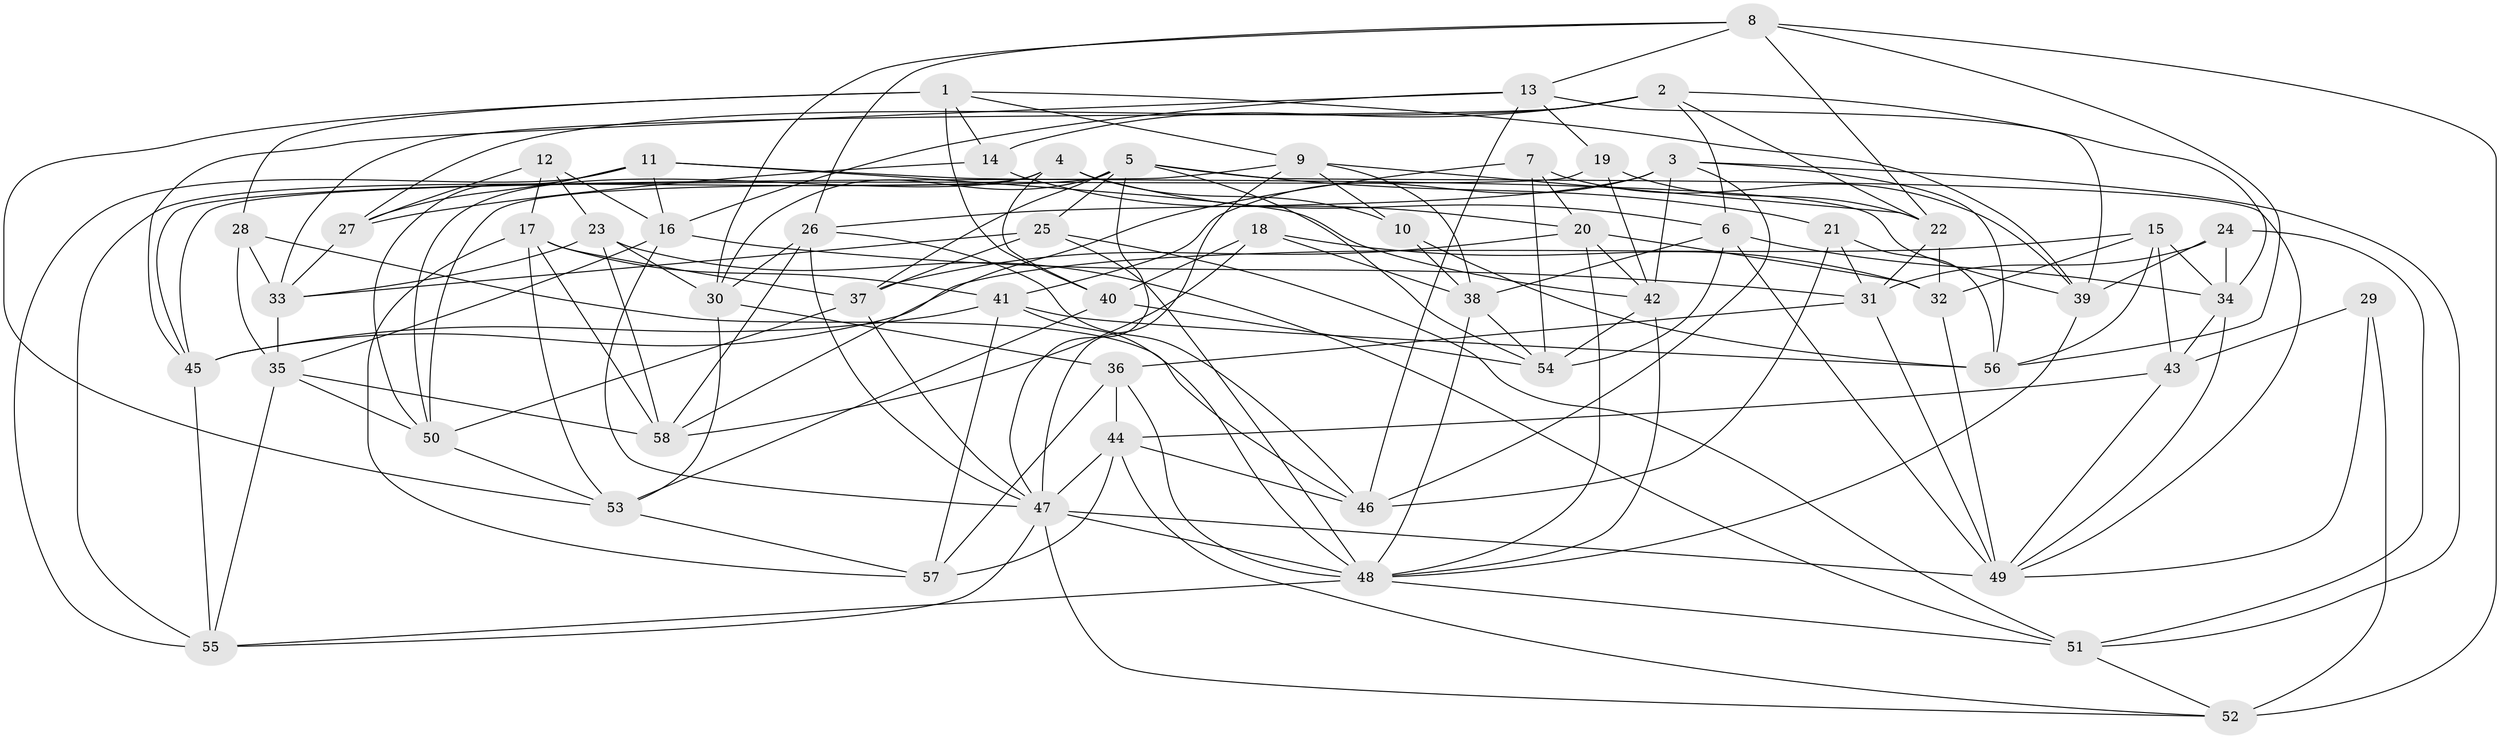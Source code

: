 // original degree distribution, {4: 1.0}
// Generated by graph-tools (version 1.1) at 2025/26/03/09/25 03:26:58]
// undirected, 58 vertices, 164 edges
graph export_dot {
graph [start="1"]
  node [color=gray90,style=filled];
  1;
  2;
  3;
  4;
  5;
  6;
  7;
  8;
  9;
  10;
  11;
  12;
  13;
  14;
  15;
  16;
  17;
  18;
  19;
  20;
  21;
  22;
  23;
  24;
  25;
  26;
  27;
  28;
  29;
  30;
  31;
  32;
  33;
  34;
  35;
  36;
  37;
  38;
  39;
  40;
  41;
  42;
  43;
  44;
  45;
  46;
  47;
  48;
  49;
  50;
  51;
  52;
  53;
  54;
  55;
  56;
  57;
  58;
  1 -- 9 [weight=1.0];
  1 -- 14 [weight=1.0];
  1 -- 28 [weight=1.0];
  1 -- 39 [weight=1.0];
  1 -- 40 [weight=1.0];
  1 -- 53 [weight=1.0];
  2 -- 6 [weight=1.0];
  2 -- 14 [weight=1.0];
  2 -- 22 [weight=1.0];
  2 -- 27 [weight=1.0];
  2 -- 33 [weight=1.0];
  2 -- 34 [weight=1.0];
  3 -- 26 [weight=1.0];
  3 -- 41 [weight=1.0];
  3 -- 42 [weight=1.0];
  3 -- 46 [weight=1.0];
  3 -- 51 [weight=1.0];
  3 -- 56 [weight=1.0];
  4 -- 6 [weight=1.0];
  4 -- 10 [weight=1.0];
  4 -- 40 [weight=2.0];
  4 -- 50 [weight=1.0];
  4 -- 55 [weight=1.0];
  5 -- 21 [weight=1.0];
  5 -- 25 [weight=2.0];
  5 -- 30 [weight=1.0];
  5 -- 37 [weight=1.0];
  5 -- 47 [weight=1.0];
  5 -- 49 [weight=2.0];
  5 -- 50 [weight=1.0];
  5 -- 54 [weight=1.0];
  6 -- 34 [weight=1.0];
  6 -- 38 [weight=1.0];
  6 -- 49 [weight=1.0];
  6 -- 54 [weight=1.0];
  7 -- 20 [weight=1.0];
  7 -- 39 [weight=1.0];
  7 -- 54 [weight=1.0];
  7 -- 58 [weight=1.0];
  8 -- 13 [weight=1.0];
  8 -- 22 [weight=1.0];
  8 -- 26 [weight=1.0];
  8 -- 30 [weight=1.0];
  8 -- 52 [weight=1.0];
  8 -- 56 [weight=1.0];
  9 -- 10 [weight=1.0];
  9 -- 22 [weight=1.0];
  9 -- 38 [weight=1.0];
  9 -- 45 [weight=1.0];
  9 -- 47 [weight=1.0];
  10 -- 38 [weight=1.0];
  10 -- 56 [weight=1.0];
  11 -- 16 [weight=1.0];
  11 -- 27 [weight=1.0];
  11 -- 39 [weight=1.0];
  11 -- 42 [weight=1.0];
  11 -- 50 [weight=1.0];
  11 -- 55 [weight=1.0];
  12 -- 16 [weight=1.0];
  12 -- 17 [weight=1.0];
  12 -- 23 [weight=2.0];
  12 -- 27 [weight=2.0];
  13 -- 16 [weight=1.0];
  13 -- 19 [weight=1.0];
  13 -- 39 [weight=1.0];
  13 -- 45 [weight=1.0];
  13 -- 46 [weight=1.0];
  14 -- 20 [weight=1.0];
  14 -- 27 [weight=1.0];
  15 -- 32 [weight=1.0];
  15 -- 34 [weight=1.0];
  15 -- 43 [weight=2.0];
  15 -- 45 [weight=1.0];
  15 -- 56 [weight=1.0];
  16 -- 31 [weight=1.0];
  16 -- 35 [weight=1.0];
  16 -- 47 [weight=1.0];
  17 -- 37 [weight=1.0];
  17 -- 41 [weight=1.0];
  17 -- 53 [weight=1.0];
  17 -- 57 [weight=1.0];
  17 -- 58 [weight=1.0];
  18 -- 32 [weight=1.0];
  18 -- 38 [weight=1.0];
  18 -- 40 [weight=1.0];
  18 -- 58 [weight=1.0];
  19 -- 22 [weight=1.0];
  19 -- 42 [weight=1.0];
  19 -- 45 [weight=1.0];
  20 -- 32 [weight=1.0];
  20 -- 37 [weight=1.0];
  20 -- 42 [weight=1.0];
  20 -- 48 [weight=1.0];
  21 -- 31 [weight=1.0];
  21 -- 46 [weight=1.0];
  21 -- 56 [weight=1.0];
  22 -- 31 [weight=1.0];
  22 -- 32 [weight=1.0];
  23 -- 30 [weight=1.0];
  23 -- 33 [weight=1.0];
  23 -- 51 [weight=1.0];
  23 -- 58 [weight=1.0];
  24 -- 31 [weight=1.0];
  24 -- 34 [weight=1.0];
  24 -- 39 [weight=1.0];
  24 -- 51 [weight=1.0];
  25 -- 33 [weight=1.0];
  25 -- 37 [weight=1.0];
  25 -- 48 [weight=1.0];
  25 -- 51 [weight=1.0];
  26 -- 30 [weight=1.0];
  26 -- 46 [weight=1.0];
  26 -- 47 [weight=1.0];
  26 -- 58 [weight=1.0];
  27 -- 33 [weight=1.0];
  28 -- 33 [weight=1.0];
  28 -- 35 [weight=1.0];
  28 -- 46 [weight=1.0];
  29 -- 43 [weight=1.0];
  29 -- 49 [weight=1.0];
  29 -- 52 [weight=2.0];
  30 -- 36 [weight=1.0];
  30 -- 53 [weight=1.0];
  31 -- 36 [weight=1.0];
  31 -- 49 [weight=1.0];
  32 -- 49 [weight=2.0];
  33 -- 35 [weight=1.0];
  34 -- 43 [weight=1.0];
  34 -- 49 [weight=1.0];
  35 -- 50 [weight=1.0];
  35 -- 55 [weight=1.0];
  35 -- 58 [weight=1.0];
  36 -- 44 [weight=1.0];
  36 -- 48 [weight=1.0];
  36 -- 57 [weight=2.0];
  37 -- 47 [weight=1.0];
  37 -- 50 [weight=1.0];
  38 -- 48 [weight=1.0];
  38 -- 54 [weight=1.0];
  39 -- 48 [weight=1.0];
  40 -- 53 [weight=1.0];
  40 -- 54 [weight=1.0];
  41 -- 45 [weight=1.0];
  41 -- 48 [weight=1.0];
  41 -- 56 [weight=1.0];
  41 -- 57 [weight=1.0];
  42 -- 48 [weight=1.0];
  42 -- 54 [weight=1.0];
  43 -- 44 [weight=1.0];
  43 -- 49 [weight=1.0];
  44 -- 46 [weight=1.0];
  44 -- 47 [weight=1.0];
  44 -- 52 [weight=1.0];
  44 -- 57 [weight=1.0];
  45 -- 55 [weight=1.0];
  47 -- 48 [weight=1.0];
  47 -- 49 [weight=1.0];
  47 -- 52 [weight=1.0];
  47 -- 55 [weight=1.0];
  48 -- 51 [weight=1.0];
  48 -- 55 [weight=1.0];
  50 -- 53 [weight=1.0];
  51 -- 52 [weight=1.0];
  53 -- 57 [weight=1.0];
}
